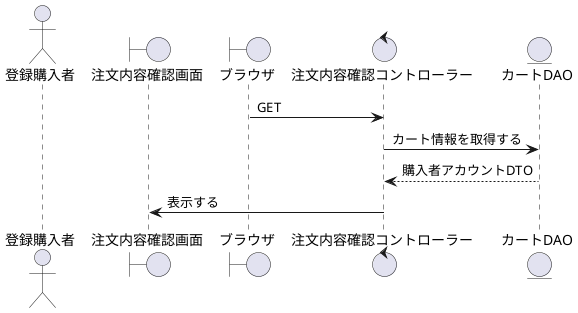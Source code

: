 @startuml 注文内容確認を表示

actor    "登録購入者" as account
boundary "注文内容確認画面" as change_password
boundary "ブラウザ" as brz
control  "注文内容確認コントローラー" as change_password_c
entity   "カートDAO" as cart_dao

'----------------------------------------------------------------------'

brz ->  change_password_c : GET
change_password_c -> cart_dao : カート情報を取得する
cart_dao --> change_password_c : 購入者アカウントDTO
change_password  <-  change_password_c : 表示する

@enduml

